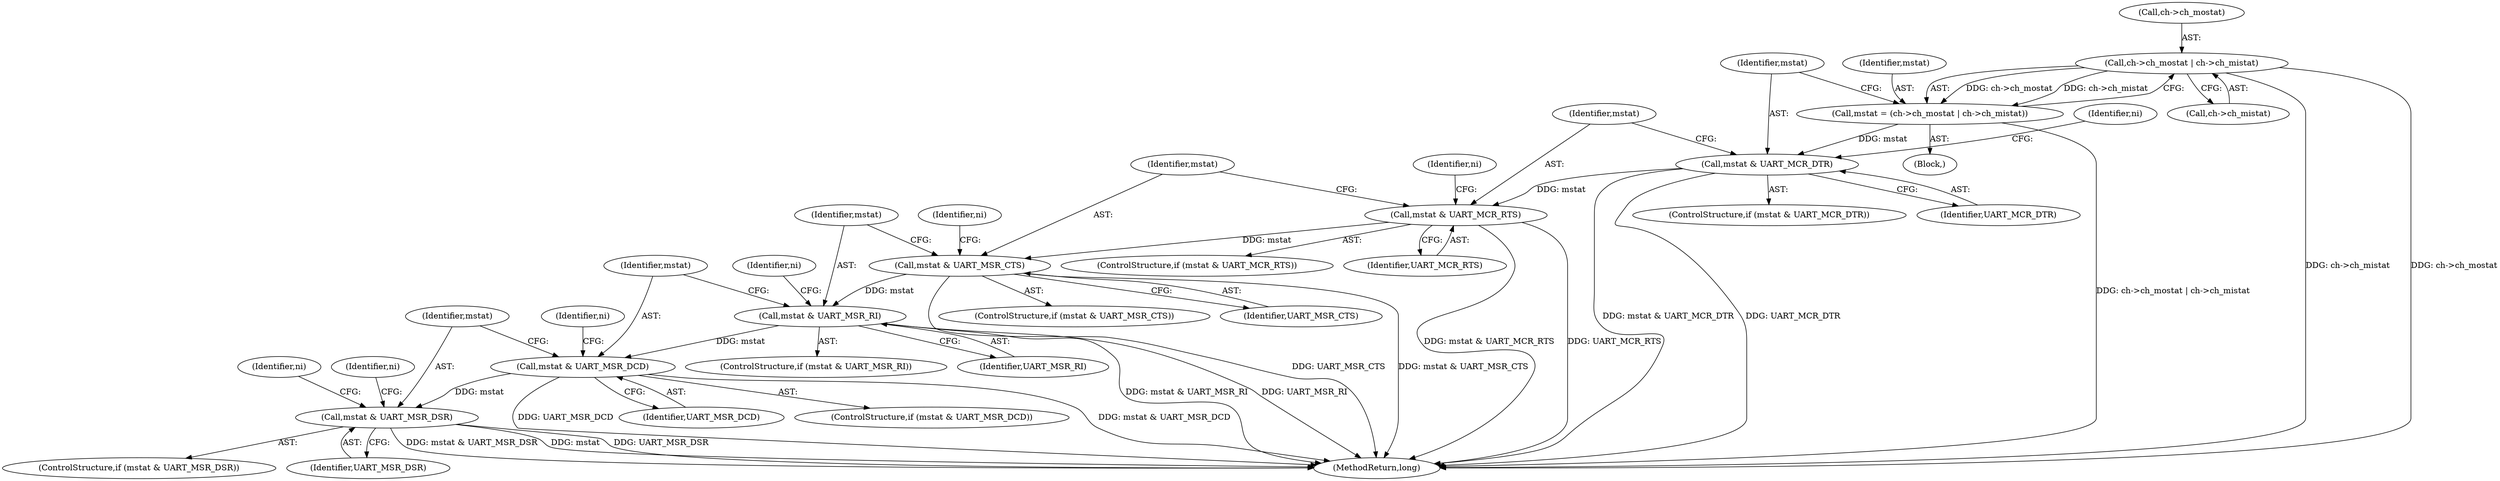 digraph "0_linux_4b6184336ebb5c8dc1eae7f7ab46ee608a748b05@pointer" {
"1000393" [label="(Call,ch->ch_mostat | ch->ch_mistat)"];
"1000391" [label="(Call,mstat = (ch->ch_mostat | ch->ch_mistat))"];
"1000401" [label="(Call,mstat & UART_MCR_DTR)"];
"1000416" [label="(Call,mstat & UART_MCR_RTS)"];
"1000431" [label="(Call,mstat & UART_MSR_CTS)"];
"1000446" [label="(Call,mstat & UART_MSR_RI)"];
"1000461" [label="(Call,mstat & UART_MSR_DCD)"];
"1000476" [label="(Call,mstat & UART_MSR_DSR)"];
"1000481" [label="(Identifier,ni)"];
"1000467" [label="(Identifier,ni)"];
"1000437" [label="(Identifier,ni)"];
"1000486" [label="(Identifier,ni)"];
"1000445" [label="(ControlStructure,if (mstat & UART_MSR_RI))"];
"1000462" [label="(Identifier,mstat)"];
"1000475" [label="(ControlStructure,if (mstat & UART_MSR_DSR))"];
"1000401" [label="(Call,mstat & UART_MCR_DTR)"];
"1000422" [label="(Identifier,ni)"];
"1000446" [label="(Call,mstat & UART_MSR_RI)"];
"1000478" [label="(Identifier,UART_MSR_DSR)"];
"1000416" [label="(Call,mstat & UART_MCR_RTS)"];
"1000448" [label="(Identifier,UART_MSR_RI)"];
"1000295" [label="(Block,)"];
"1000432" [label="(Identifier,mstat)"];
"1000418" [label="(Identifier,UART_MCR_RTS)"];
"1000391" [label="(Call,mstat = (ch->ch_mostat | ch->ch_mistat))"];
"1000477" [label="(Identifier,mstat)"];
"1000393" [label="(Call,ch->ch_mostat | ch->ch_mistat)"];
"1000460" [label="(ControlStructure,if (mstat & UART_MSR_DCD))"];
"1000452" [label="(Identifier,ni)"];
"1000402" [label="(Identifier,mstat)"];
"1000461" [label="(Call,mstat & UART_MSR_DCD)"];
"1000433" [label="(Identifier,UART_MSR_CTS)"];
"1000623" [label="(MethodReturn,long)"];
"1000397" [label="(Call,ch->ch_mistat)"];
"1000476" [label="(Call,mstat & UART_MSR_DSR)"];
"1000407" [label="(Identifier,ni)"];
"1000400" [label="(ControlStructure,if (mstat & UART_MCR_DTR))"];
"1000430" [label="(ControlStructure,if (mstat & UART_MSR_CTS))"];
"1000463" [label="(Identifier,UART_MSR_DCD)"];
"1000447" [label="(Identifier,mstat)"];
"1000417" [label="(Identifier,mstat)"];
"1000431" [label="(Call,mstat & UART_MSR_CTS)"];
"1000394" [label="(Call,ch->ch_mostat)"];
"1000415" [label="(ControlStructure,if (mstat & UART_MCR_RTS))"];
"1000403" [label="(Identifier,UART_MCR_DTR)"];
"1000392" [label="(Identifier,mstat)"];
"1000393" -> "1000391"  [label="AST: "];
"1000393" -> "1000397"  [label="CFG: "];
"1000394" -> "1000393"  [label="AST: "];
"1000397" -> "1000393"  [label="AST: "];
"1000391" -> "1000393"  [label="CFG: "];
"1000393" -> "1000623"  [label="DDG: ch->ch_mistat"];
"1000393" -> "1000623"  [label="DDG: ch->ch_mostat"];
"1000393" -> "1000391"  [label="DDG: ch->ch_mostat"];
"1000393" -> "1000391"  [label="DDG: ch->ch_mistat"];
"1000391" -> "1000295"  [label="AST: "];
"1000392" -> "1000391"  [label="AST: "];
"1000402" -> "1000391"  [label="CFG: "];
"1000391" -> "1000623"  [label="DDG: ch->ch_mostat | ch->ch_mistat"];
"1000391" -> "1000401"  [label="DDG: mstat"];
"1000401" -> "1000400"  [label="AST: "];
"1000401" -> "1000403"  [label="CFG: "];
"1000402" -> "1000401"  [label="AST: "];
"1000403" -> "1000401"  [label="AST: "];
"1000407" -> "1000401"  [label="CFG: "];
"1000417" -> "1000401"  [label="CFG: "];
"1000401" -> "1000623"  [label="DDG: mstat & UART_MCR_DTR"];
"1000401" -> "1000623"  [label="DDG: UART_MCR_DTR"];
"1000401" -> "1000416"  [label="DDG: mstat"];
"1000416" -> "1000415"  [label="AST: "];
"1000416" -> "1000418"  [label="CFG: "];
"1000417" -> "1000416"  [label="AST: "];
"1000418" -> "1000416"  [label="AST: "];
"1000422" -> "1000416"  [label="CFG: "];
"1000432" -> "1000416"  [label="CFG: "];
"1000416" -> "1000623"  [label="DDG: mstat & UART_MCR_RTS"];
"1000416" -> "1000623"  [label="DDG: UART_MCR_RTS"];
"1000416" -> "1000431"  [label="DDG: mstat"];
"1000431" -> "1000430"  [label="AST: "];
"1000431" -> "1000433"  [label="CFG: "];
"1000432" -> "1000431"  [label="AST: "];
"1000433" -> "1000431"  [label="AST: "];
"1000437" -> "1000431"  [label="CFG: "];
"1000447" -> "1000431"  [label="CFG: "];
"1000431" -> "1000623"  [label="DDG: mstat & UART_MSR_CTS"];
"1000431" -> "1000623"  [label="DDG: UART_MSR_CTS"];
"1000431" -> "1000446"  [label="DDG: mstat"];
"1000446" -> "1000445"  [label="AST: "];
"1000446" -> "1000448"  [label="CFG: "];
"1000447" -> "1000446"  [label="AST: "];
"1000448" -> "1000446"  [label="AST: "];
"1000452" -> "1000446"  [label="CFG: "];
"1000462" -> "1000446"  [label="CFG: "];
"1000446" -> "1000623"  [label="DDG: mstat & UART_MSR_RI"];
"1000446" -> "1000623"  [label="DDG: UART_MSR_RI"];
"1000446" -> "1000461"  [label="DDG: mstat"];
"1000461" -> "1000460"  [label="AST: "];
"1000461" -> "1000463"  [label="CFG: "];
"1000462" -> "1000461"  [label="AST: "];
"1000463" -> "1000461"  [label="AST: "];
"1000467" -> "1000461"  [label="CFG: "];
"1000477" -> "1000461"  [label="CFG: "];
"1000461" -> "1000623"  [label="DDG: mstat & UART_MSR_DCD"];
"1000461" -> "1000623"  [label="DDG: UART_MSR_DCD"];
"1000461" -> "1000476"  [label="DDG: mstat"];
"1000476" -> "1000475"  [label="AST: "];
"1000476" -> "1000478"  [label="CFG: "];
"1000477" -> "1000476"  [label="AST: "];
"1000478" -> "1000476"  [label="AST: "];
"1000481" -> "1000476"  [label="CFG: "];
"1000486" -> "1000476"  [label="CFG: "];
"1000476" -> "1000623"  [label="DDG: mstat & UART_MSR_DSR"];
"1000476" -> "1000623"  [label="DDG: mstat"];
"1000476" -> "1000623"  [label="DDG: UART_MSR_DSR"];
}
